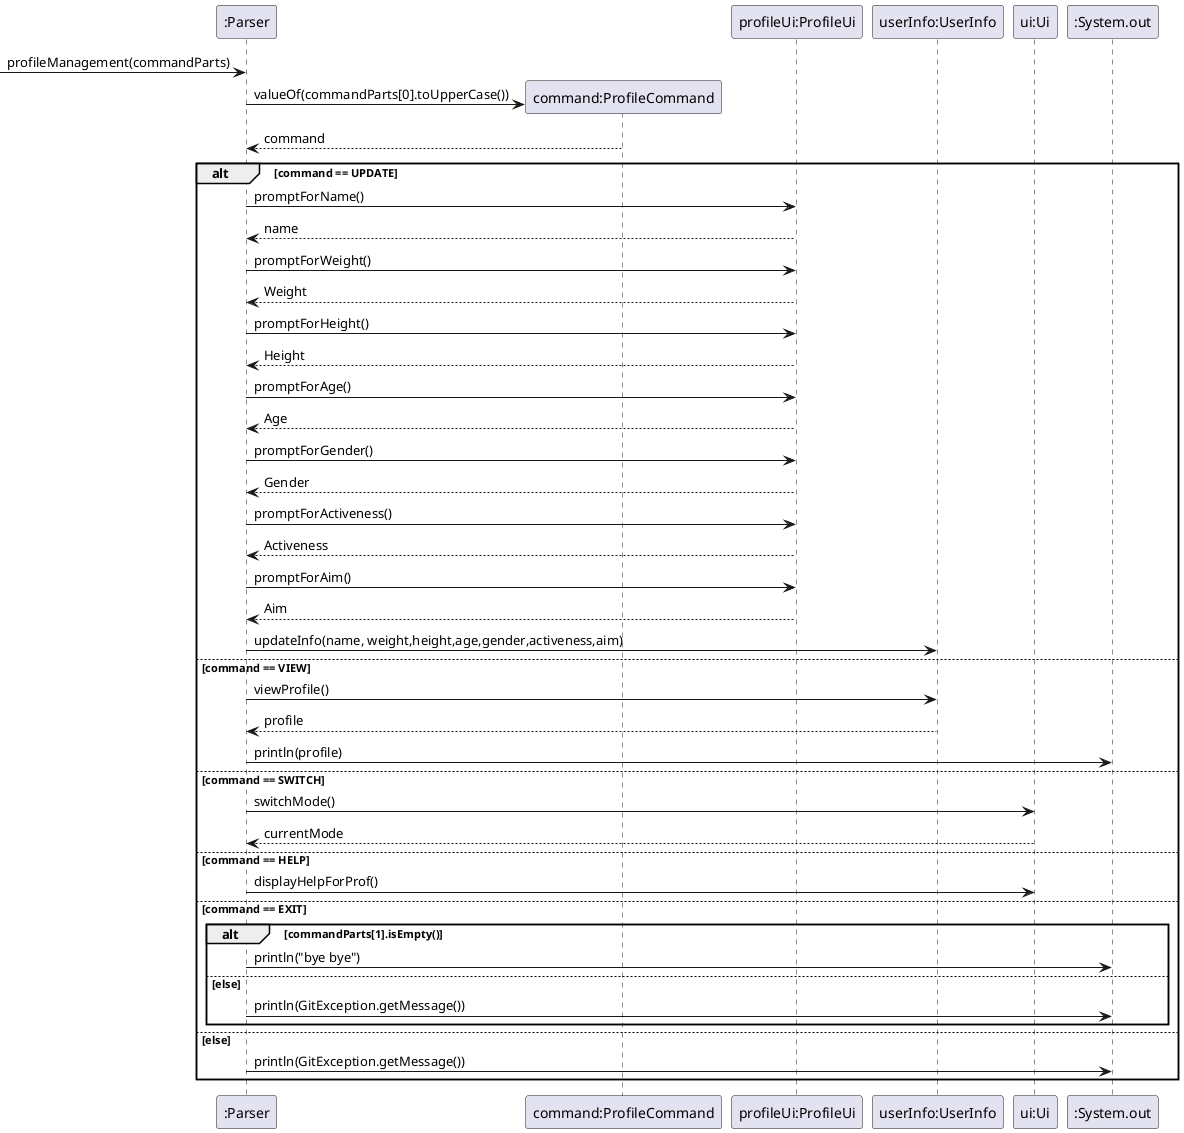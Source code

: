 @startuml

participant ":Parser" as p
participant "command:ProfileCommand" as prof
participant "profileUi:ProfileUi" as pui
participant "userInfo:UserInfo" as info
participant "ui:Ui" as ui
participant ":System.out" as sys

 -> p : profileManagement(commandParts)
create prof
p -> prof : valueOf(commandParts[0].toUpperCase())
prof --> p : command

alt command == UPDATE
    p -> pui : promptForName()
    pui --> p : name
    p -> pui : promptForWeight()
    pui --> p : Weight
    p -> pui : promptForHeight()
    pui --> p : Height
    p -> pui : promptForAge()
    pui --> p : Age
    p -> pui : promptForGender()
    pui --> p : Gender
    p -> pui : promptForActiveness()
    pui --> p : Activeness
    p -> pui : promptForAim()
    pui --> p : Aim
    p -> info : updateInfo(name, weight,height,age,gender,activeness,aim)
else command == VIEW
    p -> info: viewProfile()
    info --> p : profile
    p -> sys : println(profile)
else command == SWITCH
    p -> ui : switchMode()
    ui --> p : currentMode
else command == HELP
    p -> ui : displayHelpForProf()
else command == EXIT
    alt commandParts[1].isEmpty()
            p -> sys : println("bye bye")
    else else
             p -> sys : println(GitException.getMessage())
    end
else else
    p -> sys : println(GitException.getMessage())
end


@enduml